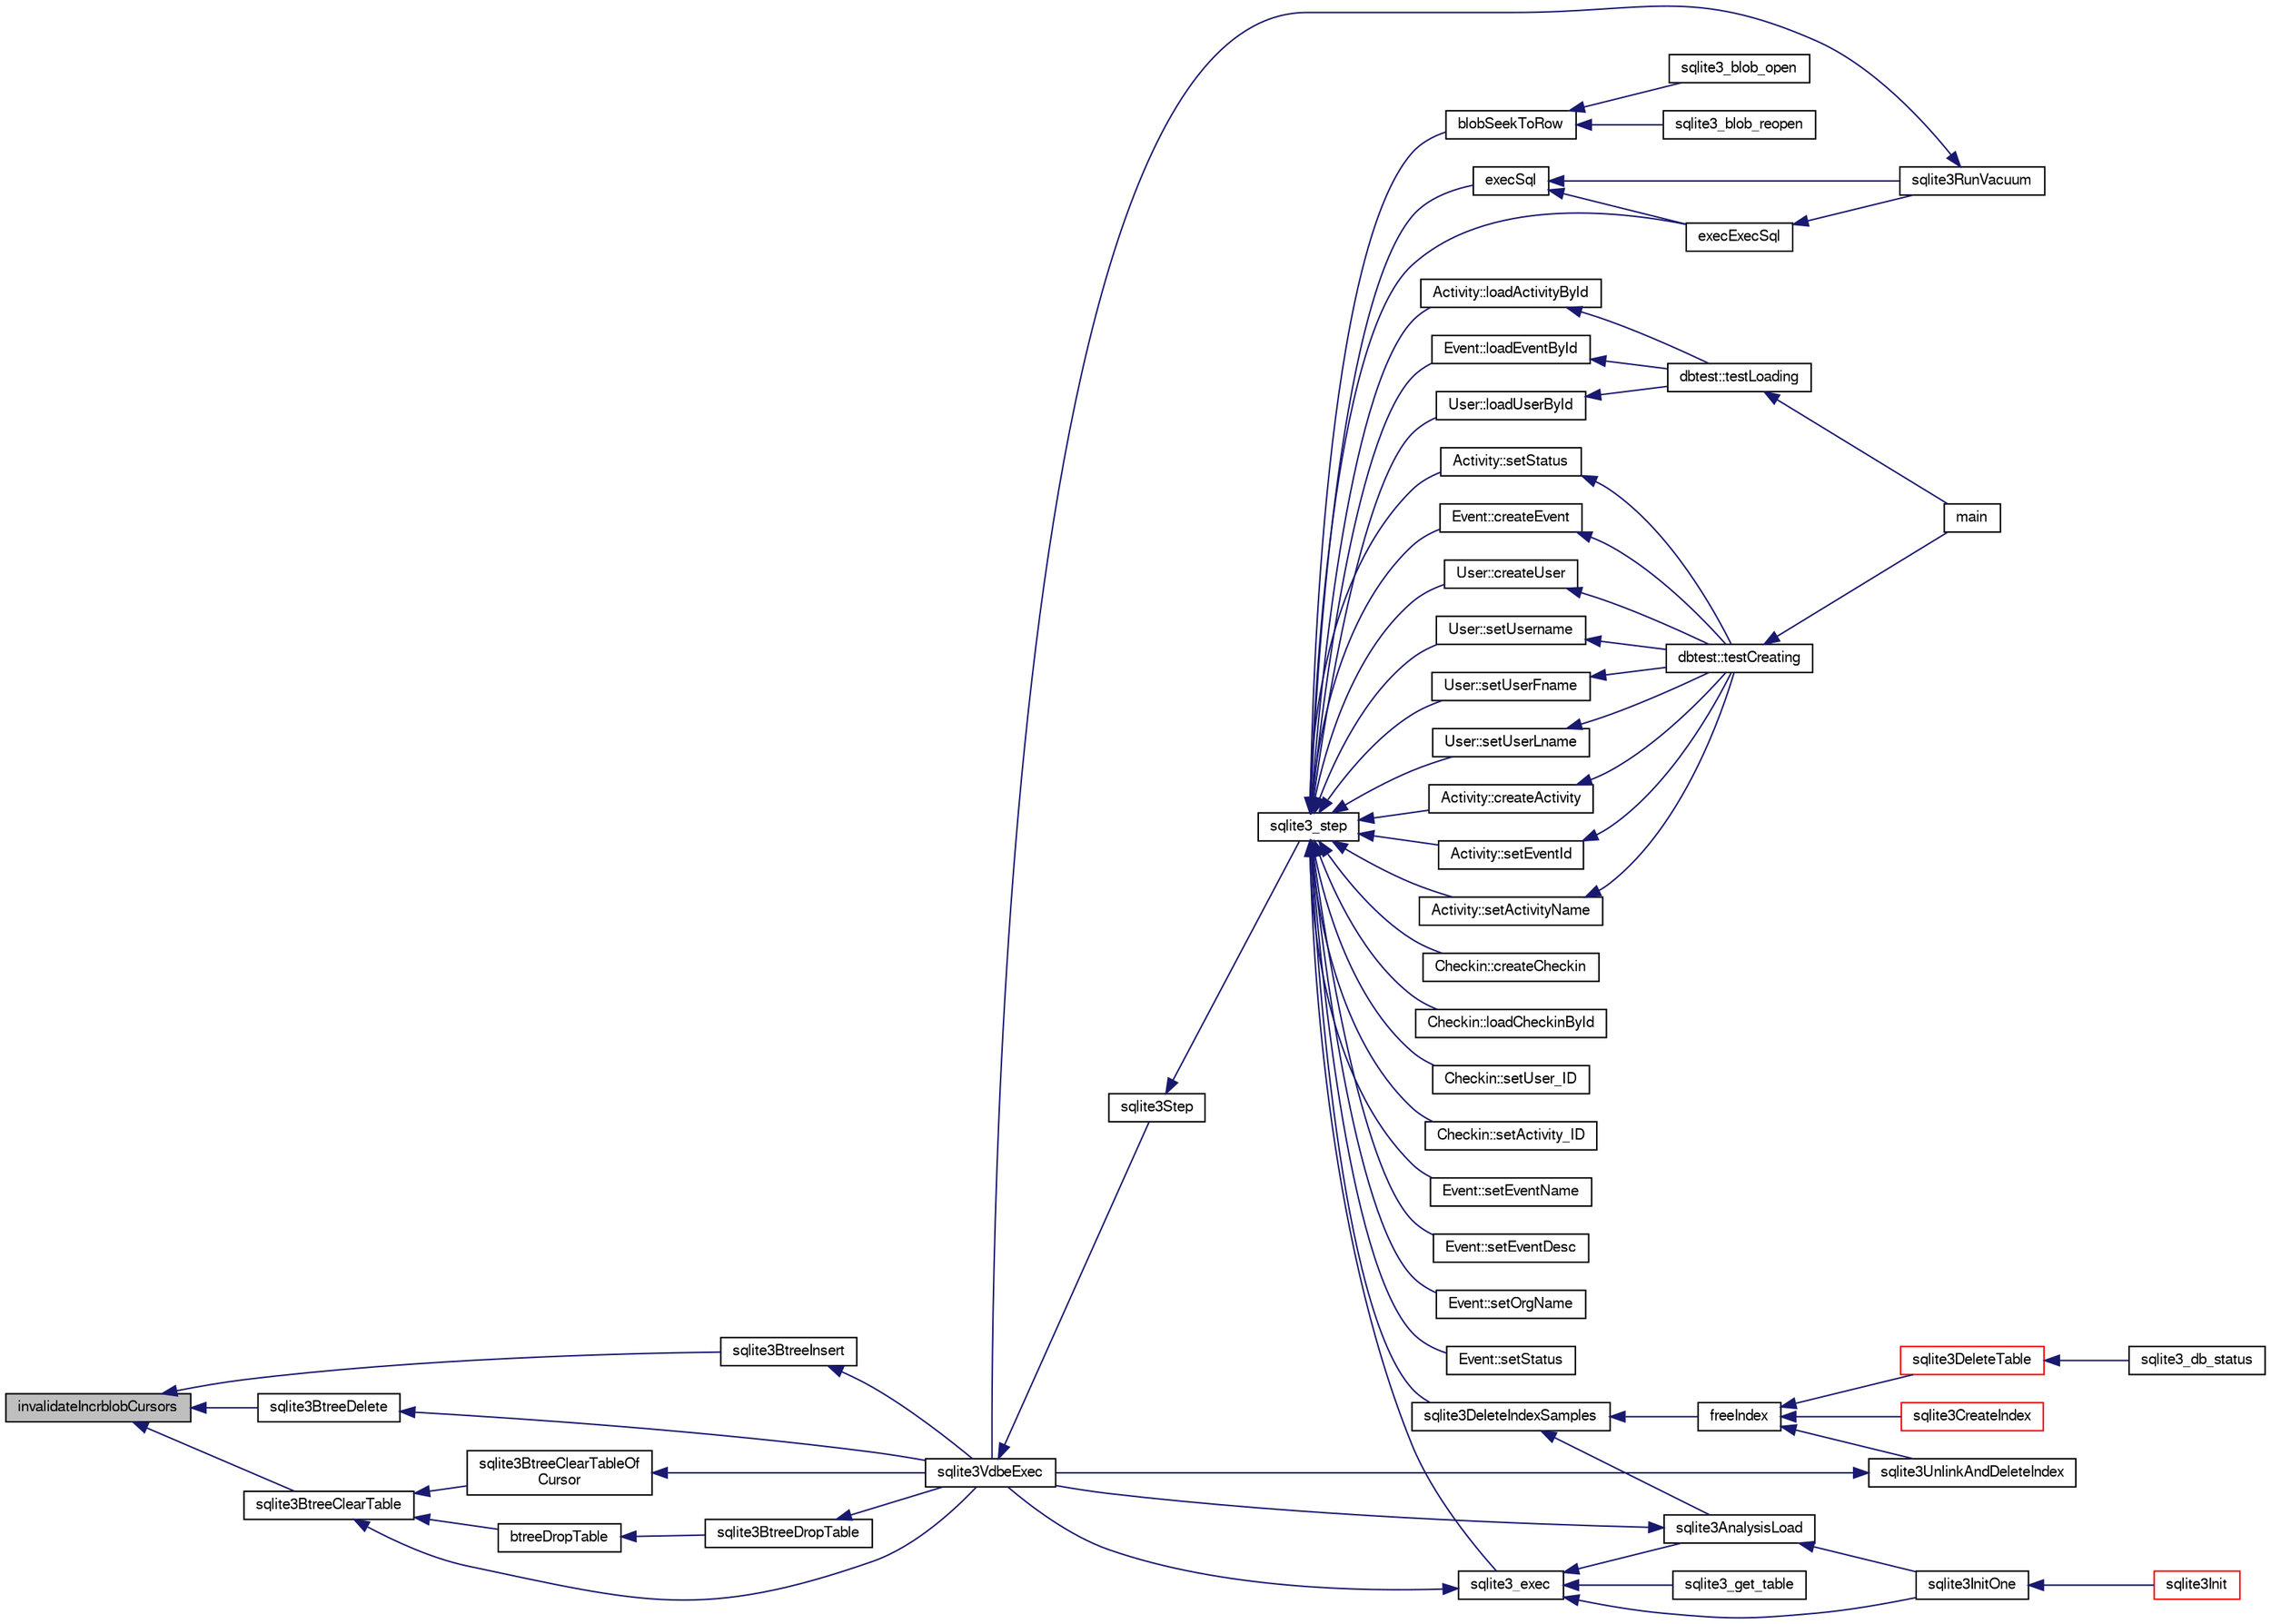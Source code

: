 digraph "invalidateIncrblobCursors"
{
  edge [fontname="FreeSans",fontsize="10",labelfontname="FreeSans",labelfontsize="10"];
  node [fontname="FreeSans",fontsize="10",shape=record];
  rankdir="LR";
  Node143198 [label="invalidateIncrblobCursors",height=0.2,width=0.4,color="black", fillcolor="grey75", style="filled", fontcolor="black"];
  Node143198 -> Node143199 [dir="back",color="midnightblue",fontsize="10",style="solid",fontname="FreeSans"];
  Node143199 [label="sqlite3BtreeInsert",height=0.2,width=0.4,color="black", fillcolor="white", style="filled",URL="$sqlite3_8c.html#aa6c6b68ed28d38984e5fa329794d7f02"];
  Node143199 -> Node143200 [dir="back",color="midnightblue",fontsize="10",style="solid",fontname="FreeSans"];
  Node143200 [label="sqlite3VdbeExec",height=0.2,width=0.4,color="black", fillcolor="white", style="filled",URL="$sqlite3_8c.html#a8ce40a614bdc56719c4d642b1e4dfb21"];
  Node143200 -> Node143201 [dir="back",color="midnightblue",fontsize="10",style="solid",fontname="FreeSans"];
  Node143201 [label="sqlite3Step",height=0.2,width=0.4,color="black", fillcolor="white", style="filled",URL="$sqlite3_8c.html#a3f2872e873e2758a4beedad1d5113554"];
  Node143201 -> Node143202 [dir="back",color="midnightblue",fontsize="10",style="solid",fontname="FreeSans"];
  Node143202 [label="sqlite3_step",height=0.2,width=0.4,color="black", fillcolor="white", style="filled",URL="$sqlite3_8h.html#ac1e491ce36b7471eb28387f7d3c74334"];
  Node143202 -> Node143203 [dir="back",color="midnightblue",fontsize="10",style="solid",fontname="FreeSans"];
  Node143203 [label="Activity::createActivity",height=0.2,width=0.4,color="black", fillcolor="white", style="filled",URL="$classActivity.html#a813cc5e52c14ab49b39014c134e3425b"];
  Node143203 -> Node143204 [dir="back",color="midnightblue",fontsize="10",style="solid",fontname="FreeSans"];
  Node143204 [label="dbtest::testCreating",height=0.2,width=0.4,color="black", fillcolor="white", style="filled",URL="$classdbtest.html#a8193e88a7df657069c8a6bd09c8243b7"];
  Node143204 -> Node143205 [dir="back",color="midnightblue",fontsize="10",style="solid",fontname="FreeSans"];
  Node143205 [label="main",height=0.2,width=0.4,color="black", fillcolor="white", style="filled",URL="$test_8cpp.html#ae66f6b31b5ad750f1fe042a706a4e3d4"];
  Node143202 -> Node143206 [dir="back",color="midnightblue",fontsize="10",style="solid",fontname="FreeSans"];
  Node143206 [label="Activity::loadActivityById",height=0.2,width=0.4,color="black", fillcolor="white", style="filled",URL="$classActivity.html#abe4ffb4f08a47212ebf9013259d9e7fd"];
  Node143206 -> Node143207 [dir="back",color="midnightblue",fontsize="10",style="solid",fontname="FreeSans"];
  Node143207 [label="dbtest::testLoading",height=0.2,width=0.4,color="black", fillcolor="white", style="filled",URL="$classdbtest.html#a6f98d82a2c8e2b9040848763504ddae1"];
  Node143207 -> Node143205 [dir="back",color="midnightblue",fontsize="10",style="solid",fontname="FreeSans"];
  Node143202 -> Node143208 [dir="back",color="midnightblue",fontsize="10",style="solid",fontname="FreeSans"];
  Node143208 [label="Activity::setEventId",height=0.2,width=0.4,color="black", fillcolor="white", style="filled",URL="$classActivity.html#adb1d0fd0d08f473e068f0a4086bfa9ca"];
  Node143208 -> Node143204 [dir="back",color="midnightblue",fontsize="10",style="solid",fontname="FreeSans"];
  Node143202 -> Node143209 [dir="back",color="midnightblue",fontsize="10",style="solid",fontname="FreeSans"];
  Node143209 [label="Activity::setActivityName",height=0.2,width=0.4,color="black", fillcolor="white", style="filled",URL="$classActivity.html#a62dc3737b33915a36086f9dd26d16a81"];
  Node143209 -> Node143204 [dir="back",color="midnightblue",fontsize="10",style="solid",fontname="FreeSans"];
  Node143202 -> Node143210 [dir="back",color="midnightblue",fontsize="10",style="solid",fontname="FreeSans"];
  Node143210 [label="Activity::setStatus",height=0.2,width=0.4,color="black", fillcolor="white", style="filled",URL="$classActivity.html#af618135a7738f4d2a7ee147a8ef912ea"];
  Node143210 -> Node143204 [dir="back",color="midnightblue",fontsize="10",style="solid",fontname="FreeSans"];
  Node143202 -> Node143211 [dir="back",color="midnightblue",fontsize="10",style="solid",fontname="FreeSans"];
  Node143211 [label="Checkin::createCheckin",height=0.2,width=0.4,color="black", fillcolor="white", style="filled",URL="$classCheckin.html#a4e40acdf7fff0e607f6de4f24f3a163c"];
  Node143202 -> Node143212 [dir="back",color="midnightblue",fontsize="10",style="solid",fontname="FreeSans"];
  Node143212 [label="Checkin::loadCheckinById",height=0.2,width=0.4,color="black", fillcolor="white", style="filled",URL="$classCheckin.html#a3461f70ea6c68475225f2a07f78a21e0"];
  Node143202 -> Node143213 [dir="back",color="midnightblue",fontsize="10",style="solid",fontname="FreeSans"];
  Node143213 [label="Checkin::setUser_ID",height=0.2,width=0.4,color="black", fillcolor="white", style="filled",URL="$classCheckin.html#a76ab640f4f912876dbebf183db5359c6"];
  Node143202 -> Node143214 [dir="back",color="midnightblue",fontsize="10",style="solid",fontname="FreeSans"];
  Node143214 [label="Checkin::setActivity_ID",height=0.2,width=0.4,color="black", fillcolor="white", style="filled",URL="$classCheckin.html#ab2ff3ec2604ec73a42af25874a00b232"];
  Node143202 -> Node143215 [dir="back",color="midnightblue",fontsize="10",style="solid",fontname="FreeSans"];
  Node143215 [label="Event::createEvent",height=0.2,width=0.4,color="black", fillcolor="white", style="filled",URL="$classEvent.html#a77adb9f4a46ffb32c2d931f0691f5903"];
  Node143215 -> Node143204 [dir="back",color="midnightblue",fontsize="10",style="solid",fontname="FreeSans"];
  Node143202 -> Node143216 [dir="back",color="midnightblue",fontsize="10",style="solid",fontname="FreeSans"];
  Node143216 [label="Event::loadEventById",height=0.2,width=0.4,color="black", fillcolor="white", style="filled",URL="$classEvent.html#afa66cea33f722dbeecb69cc98fdea055"];
  Node143216 -> Node143207 [dir="back",color="midnightblue",fontsize="10",style="solid",fontname="FreeSans"];
  Node143202 -> Node143217 [dir="back",color="midnightblue",fontsize="10",style="solid",fontname="FreeSans"];
  Node143217 [label="Event::setEventName",height=0.2,width=0.4,color="black", fillcolor="white", style="filled",URL="$classEvent.html#a10596b6ca077df05184e30d62b08729d"];
  Node143202 -> Node143218 [dir="back",color="midnightblue",fontsize="10",style="solid",fontname="FreeSans"];
  Node143218 [label="Event::setEventDesc",height=0.2,width=0.4,color="black", fillcolor="white", style="filled",URL="$classEvent.html#ae36b8377dcae792f1c5c4726024c981b"];
  Node143202 -> Node143219 [dir="back",color="midnightblue",fontsize="10",style="solid",fontname="FreeSans"];
  Node143219 [label="Event::setOrgName",height=0.2,width=0.4,color="black", fillcolor="white", style="filled",URL="$classEvent.html#a19aac0f776bd764563a54977656cf680"];
  Node143202 -> Node143220 [dir="back",color="midnightblue",fontsize="10",style="solid",fontname="FreeSans"];
  Node143220 [label="Event::setStatus",height=0.2,width=0.4,color="black", fillcolor="white", style="filled",URL="$classEvent.html#ab0a6b9285af0f4172eb841e2b80f8972"];
  Node143202 -> Node143221 [dir="back",color="midnightblue",fontsize="10",style="solid",fontname="FreeSans"];
  Node143221 [label="blobSeekToRow",height=0.2,width=0.4,color="black", fillcolor="white", style="filled",URL="$sqlite3_8c.html#afff57e13332b98c8a44a7cebe38962ab"];
  Node143221 -> Node143222 [dir="back",color="midnightblue",fontsize="10",style="solid",fontname="FreeSans"];
  Node143222 [label="sqlite3_blob_open",height=0.2,width=0.4,color="black", fillcolor="white", style="filled",URL="$sqlite3_8h.html#adb8ad839a5bdd62a43785132bc7dd518"];
  Node143221 -> Node143223 [dir="back",color="midnightblue",fontsize="10",style="solid",fontname="FreeSans"];
  Node143223 [label="sqlite3_blob_reopen",height=0.2,width=0.4,color="black", fillcolor="white", style="filled",URL="$sqlite3_8h.html#abc77c24fdc0150138490359a94360f7e"];
  Node143202 -> Node143224 [dir="back",color="midnightblue",fontsize="10",style="solid",fontname="FreeSans"];
  Node143224 [label="sqlite3DeleteIndexSamples",height=0.2,width=0.4,color="black", fillcolor="white", style="filled",URL="$sqlite3_8c.html#aaeda0302fbf61397ec009f65bed047ef"];
  Node143224 -> Node143225 [dir="back",color="midnightblue",fontsize="10",style="solid",fontname="FreeSans"];
  Node143225 [label="sqlite3AnalysisLoad",height=0.2,width=0.4,color="black", fillcolor="white", style="filled",URL="$sqlite3_8c.html#a48a2301c27e1d3d68708b9b8761b5a01"];
  Node143225 -> Node143200 [dir="back",color="midnightblue",fontsize="10",style="solid",fontname="FreeSans"];
  Node143225 -> Node143226 [dir="back",color="midnightblue",fontsize="10",style="solid",fontname="FreeSans"];
  Node143226 [label="sqlite3InitOne",height=0.2,width=0.4,color="black", fillcolor="white", style="filled",URL="$sqlite3_8c.html#ac4318b25df65269906b0379251fe9b85"];
  Node143226 -> Node143227 [dir="back",color="midnightblue",fontsize="10",style="solid",fontname="FreeSans"];
  Node143227 [label="sqlite3Init",height=0.2,width=0.4,color="red", fillcolor="white", style="filled",URL="$sqlite3_8c.html#aed74e3dc765631a833f522f425ff5a48"];
  Node143224 -> Node143327 [dir="back",color="midnightblue",fontsize="10",style="solid",fontname="FreeSans"];
  Node143327 [label="freeIndex",height=0.2,width=0.4,color="black", fillcolor="white", style="filled",URL="$sqlite3_8c.html#a00907c99c18d5bcb9d0b38c077146c31"];
  Node143327 -> Node143328 [dir="back",color="midnightblue",fontsize="10",style="solid",fontname="FreeSans"];
  Node143328 [label="sqlite3UnlinkAndDeleteIndex",height=0.2,width=0.4,color="black", fillcolor="white", style="filled",URL="$sqlite3_8c.html#a889f2dcb438c56db37a6d61e9f25e244"];
  Node143328 -> Node143200 [dir="back",color="midnightblue",fontsize="10",style="solid",fontname="FreeSans"];
  Node143327 -> Node143329 [dir="back",color="midnightblue",fontsize="10",style="solid",fontname="FreeSans"];
  Node143329 [label="sqlite3DeleteTable",height=0.2,width=0.4,color="red", fillcolor="white", style="filled",URL="$sqlite3_8c.html#a7fd3d507375a381a3807f92735318973"];
  Node143329 -> Node143330 [dir="back",color="midnightblue",fontsize="10",style="solid",fontname="FreeSans"];
  Node143330 [label="sqlite3_db_status",height=0.2,width=0.4,color="black", fillcolor="white", style="filled",URL="$sqlite3_8h.html#ab64e8333313ee2e44116842711818940"];
  Node143327 -> Node143239 [dir="back",color="midnightblue",fontsize="10",style="solid",fontname="FreeSans"];
  Node143239 [label="sqlite3CreateIndex",height=0.2,width=0.4,color="red", fillcolor="white", style="filled",URL="$sqlite3_8c.html#a8dbe5e590ab6c58a8c45f34f7c81e825"];
  Node143202 -> Node143393 [dir="back",color="midnightblue",fontsize="10",style="solid",fontname="FreeSans"];
  Node143393 [label="sqlite3_exec",height=0.2,width=0.4,color="black", fillcolor="white", style="filled",URL="$sqlite3_8h.html#a97487ec8150e0bcc8fa392ab8f0e24db"];
  Node143393 -> Node143200 [dir="back",color="midnightblue",fontsize="10",style="solid",fontname="FreeSans"];
  Node143393 -> Node143225 [dir="back",color="midnightblue",fontsize="10",style="solid",fontname="FreeSans"];
  Node143393 -> Node143226 [dir="back",color="midnightblue",fontsize="10",style="solid",fontname="FreeSans"];
  Node143393 -> Node143394 [dir="back",color="midnightblue",fontsize="10",style="solid",fontname="FreeSans"];
  Node143394 [label="sqlite3_get_table",height=0.2,width=0.4,color="black", fillcolor="white", style="filled",URL="$sqlite3_8h.html#a5effeac4e12df57beaa35c5be1f61579"];
  Node143202 -> Node143384 [dir="back",color="midnightblue",fontsize="10",style="solid",fontname="FreeSans"];
  Node143384 [label="execSql",height=0.2,width=0.4,color="black", fillcolor="white", style="filled",URL="$sqlite3_8c.html#a7d16651b98a110662f4c265eff0246cb"];
  Node143384 -> Node143385 [dir="back",color="midnightblue",fontsize="10",style="solid",fontname="FreeSans"];
  Node143385 [label="execExecSql",height=0.2,width=0.4,color="black", fillcolor="white", style="filled",URL="$sqlite3_8c.html#ac1be09a6c047f21133d16378d301e0d4"];
  Node143385 -> Node143386 [dir="back",color="midnightblue",fontsize="10",style="solid",fontname="FreeSans"];
  Node143386 [label="sqlite3RunVacuum",height=0.2,width=0.4,color="black", fillcolor="white", style="filled",URL="$sqlite3_8c.html#a5e83ddc7b3e7e8e79ad5d1fc92de1d2f"];
  Node143386 -> Node143200 [dir="back",color="midnightblue",fontsize="10",style="solid",fontname="FreeSans"];
  Node143384 -> Node143386 [dir="back",color="midnightblue",fontsize="10",style="solid",fontname="FreeSans"];
  Node143202 -> Node143385 [dir="back",color="midnightblue",fontsize="10",style="solid",fontname="FreeSans"];
  Node143202 -> Node143387 [dir="back",color="midnightblue",fontsize="10",style="solid",fontname="FreeSans"];
  Node143387 [label="User::createUser",height=0.2,width=0.4,color="black", fillcolor="white", style="filled",URL="$classUser.html#a22ed673939e8cc0a136130b809bba513"];
  Node143387 -> Node143204 [dir="back",color="midnightblue",fontsize="10",style="solid",fontname="FreeSans"];
  Node143202 -> Node143388 [dir="back",color="midnightblue",fontsize="10",style="solid",fontname="FreeSans"];
  Node143388 [label="User::loadUserById",height=0.2,width=0.4,color="black", fillcolor="white", style="filled",URL="$classUser.html#a863377665b7fb83c5547dcf9727f5092"];
  Node143388 -> Node143207 [dir="back",color="midnightblue",fontsize="10",style="solid",fontname="FreeSans"];
  Node143202 -> Node143389 [dir="back",color="midnightblue",fontsize="10",style="solid",fontname="FreeSans"];
  Node143389 [label="User::setUsername",height=0.2,width=0.4,color="black", fillcolor="white", style="filled",URL="$classUser.html#aa0497022a136cb78de785b0a39ae60b1"];
  Node143389 -> Node143204 [dir="back",color="midnightblue",fontsize="10",style="solid",fontname="FreeSans"];
  Node143202 -> Node143390 [dir="back",color="midnightblue",fontsize="10",style="solid",fontname="FreeSans"];
  Node143390 [label="User::setUserFname",height=0.2,width=0.4,color="black", fillcolor="white", style="filled",URL="$classUser.html#a72657eb55cd0ca437b4841a43f19912f"];
  Node143390 -> Node143204 [dir="back",color="midnightblue",fontsize="10",style="solid",fontname="FreeSans"];
  Node143202 -> Node143391 [dir="back",color="midnightblue",fontsize="10",style="solid",fontname="FreeSans"];
  Node143391 [label="User::setUserLname",height=0.2,width=0.4,color="black", fillcolor="white", style="filled",URL="$classUser.html#aa25973387e5afe1aa6f60dd6545e33b5"];
  Node143391 -> Node143204 [dir="back",color="midnightblue",fontsize="10",style="solid",fontname="FreeSans"];
  Node143198 -> Node143461 [dir="back",color="midnightblue",fontsize="10",style="solid",fontname="FreeSans"];
  Node143461 [label="sqlite3BtreeDelete",height=0.2,width=0.4,color="black", fillcolor="white", style="filled",URL="$sqlite3_8c.html#a65c40cd7ec987dbd25392a180f388fe7"];
  Node143461 -> Node143200 [dir="back",color="midnightblue",fontsize="10",style="solid",fontname="FreeSans"];
  Node143198 -> Node143462 [dir="back",color="midnightblue",fontsize="10",style="solid",fontname="FreeSans"];
  Node143462 [label="sqlite3BtreeClearTable",height=0.2,width=0.4,color="black", fillcolor="white", style="filled",URL="$sqlite3_8c.html#ac2fcbee7dcc155d776ecf9d5151f3872"];
  Node143462 -> Node143463 [dir="back",color="midnightblue",fontsize="10",style="solid",fontname="FreeSans"];
  Node143463 [label="sqlite3BtreeClearTableOf\lCursor",height=0.2,width=0.4,color="black", fillcolor="white", style="filled",URL="$sqlite3_8c.html#a31f4ef273f0625b74b993177f5903454"];
  Node143463 -> Node143200 [dir="back",color="midnightblue",fontsize="10",style="solid",fontname="FreeSans"];
  Node143462 -> Node143464 [dir="back",color="midnightblue",fontsize="10",style="solid",fontname="FreeSans"];
  Node143464 [label="btreeDropTable",height=0.2,width=0.4,color="black", fillcolor="white", style="filled",URL="$sqlite3_8c.html#abba4061ea34842db278e91f537d2c2ff"];
  Node143464 -> Node143465 [dir="back",color="midnightblue",fontsize="10",style="solid",fontname="FreeSans"];
  Node143465 [label="sqlite3BtreeDropTable",height=0.2,width=0.4,color="black", fillcolor="white", style="filled",URL="$sqlite3_8c.html#a7b9a218bc08d8acfc94b74ea5c47eaa8"];
  Node143465 -> Node143200 [dir="back",color="midnightblue",fontsize="10",style="solid",fontname="FreeSans"];
  Node143462 -> Node143200 [dir="back",color="midnightblue",fontsize="10",style="solid",fontname="FreeSans"];
}
